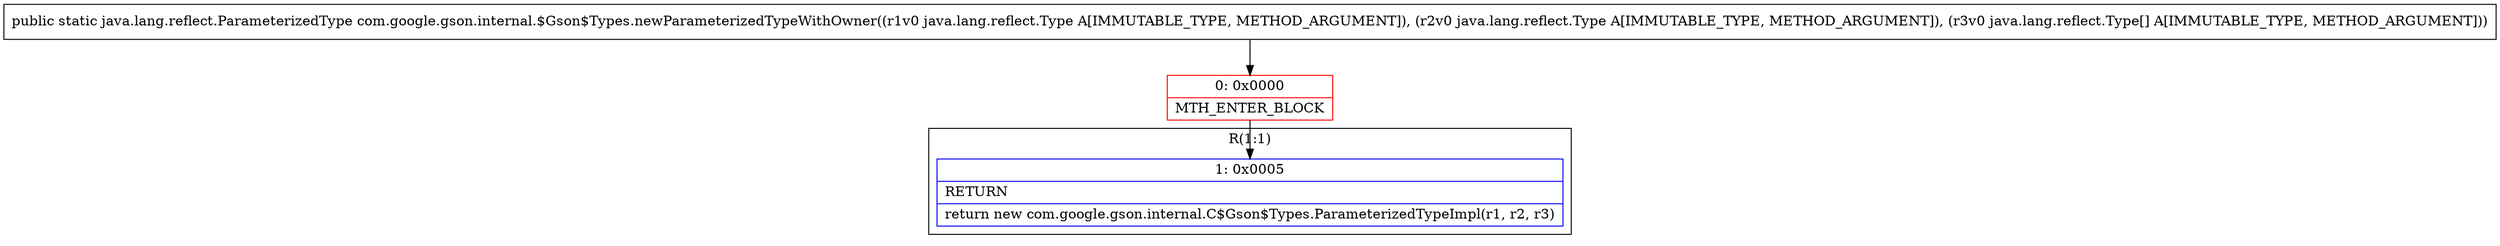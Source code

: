 digraph "CFG forcom.google.gson.internal.$Gson$Types.newParameterizedTypeWithOwner(Ljava\/lang\/reflect\/Type;Ljava\/lang\/reflect\/Type;[Ljava\/lang\/reflect\/Type;)Ljava\/lang\/reflect\/ParameterizedType;" {
subgraph cluster_Region_714294695 {
label = "R(1:1)";
node [shape=record,color=blue];
Node_1 [shape=record,label="{1\:\ 0x0005|RETURN\l|return new com.google.gson.internal.C$Gson$Types.ParameterizedTypeImpl(r1, r2, r3)\l}"];
}
Node_0 [shape=record,color=red,label="{0\:\ 0x0000|MTH_ENTER_BLOCK\l}"];
MethodNode[shape=record,label="{public static java.lang.reflect.ParameterizedType com.google.gson.internal.$Gson$Types.newParameterizedTypeWithOwner((r1v0 java.lang.reflect.Type A[IMMUTABLE_TYPE, METHOD_ARGUMENT]), (r2v0 java.lang.reflect.Type A[IMMUTABLE_TYPE, METHOD_ARGUMENT]), (r3v0 java.lang.reflect.Type[] A[IMMUTABLE_TYPE, METHOD_ARGUMENT])) }"];
MethodNode -> Node_0;
Node_0 -> Node_1;
}

